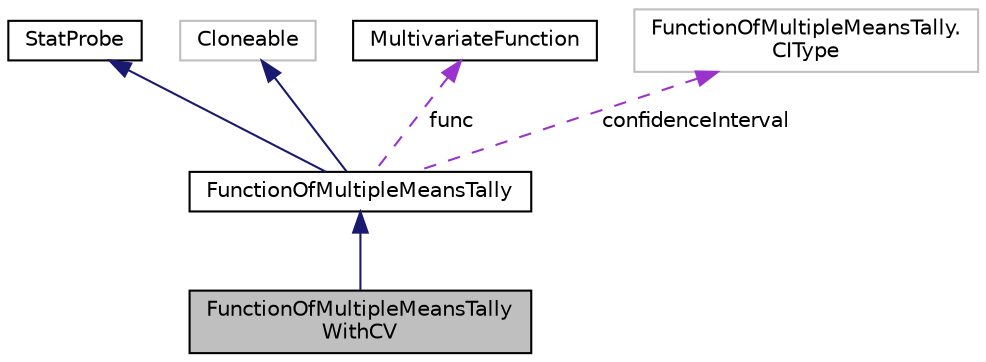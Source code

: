 digraph "FunctionOfMultipleMeansTallyWithCV"
{
 // INTERACTIVE_SVG=YES
  bgcolor="transparent";
  edge [fontname="Helvetica",fontsize="10",labelfontname="Helvetica",labelfontsize="10"];
  node [fontname="Helvetica",fontsize="10",shape=record];
  Node4 [label="FunctionOfMultipleMeansTally\lWithCV",height=0.2,width=0.4,color="black", fillcolor="grey75", style="filled", fontcolor="black"];
  Node5 -> Node4 [dir="back",color="midnightblue",fontsize="10",style="solid",fontname="Helvetica"];
  Node5 [label="FunctionOfMultipleMeansTally",height=0.2,width=0.4,color="black",URL="$classumontreal_1_1ssj_1_1stat_1_1FunctionOfMultipleMeansTally.html",tooltip="Represents a statistical collector for estimating a function of multiple means with a confidence inte..."];
  Node6 -> Node5 [dir="back",color="midnightblue",fontsize="10",style="solid",fontname="Helvetica"];
  Node6 [label="StatProbe",height=0.2,width=0.4,color="black",URL="$classumontreal_1_1ssj_1_1stat_1_1StatProbe.html",tooltip="The objects of this class are statistical probes or collectors, which are elementary devices for coll..."];
  Node7 -> Node5 [dir="back",color="midnightblue",fontsize="10",style="solid",fontname="Helvetica"];
  Node7 [label="Cloneable",height=0.2,width=0.4,color="grey75"];
  Node8 -> Node5 [dir="back",color="darkorchid3",fontsize="10",style="dashed",label=" func" ,fontname="Helvetica"];
  Node8 [label="MultivariateFunction",height=0.2,width=0.4,color="black",URL="$interfaceumontreal_1_1ssj_1_1util_1_1MultivariateFunction.html",tooltip="Represents a function of multiple variables. "];
  Node9 -> Node5 [dir="back",color="darkorchid3",fontsize="10",style="dashed",label=" confidenceInterval" ,fontname="Helvetica"];
  Node9 [label="FunctionOfMultipleMeansTally.\lCIType",height=0.2,width=0.4,color="grey75"];
}
